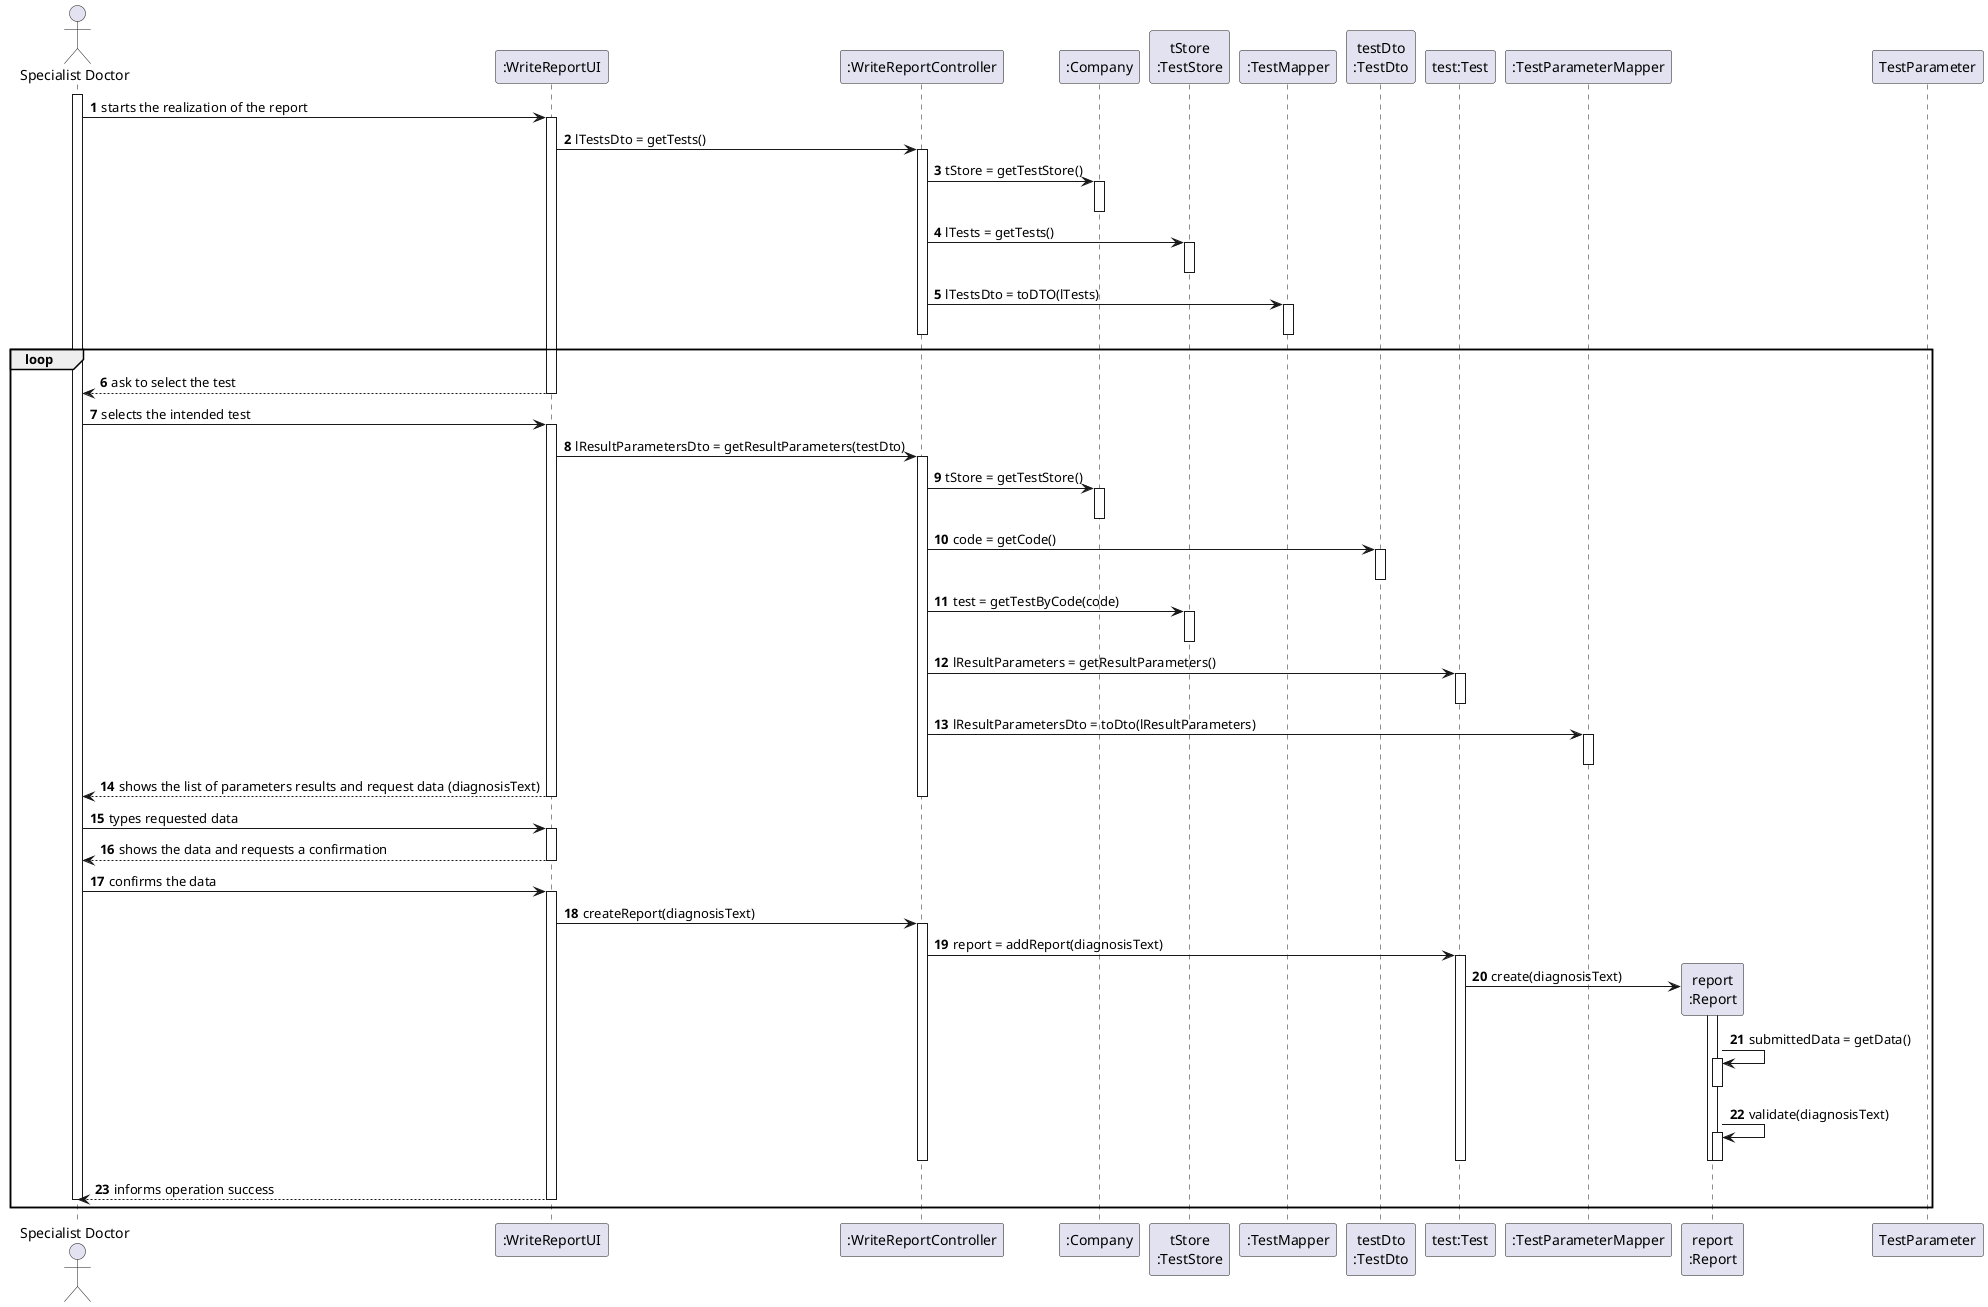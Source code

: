 @startuml
actor "Specialist Doctor" as SD
participant ":WriteReportUI" as Interface
participant ":WriteReportController" as Controller
participant ":Company" as Company
participant "tStore\n:TestStore" as tStore
participant ":TestMapper" as TestMapper
participant "testDto\n:TestDto" as TestDto
participant "test:Test" as Test
participant ":TestParameterMapper" as RLmapper
participant "report\n:Report" as Report
participant "TestParameter" as TestParameter

autonumber

activate SD
SD -> Interface: starts the realization of the report
activate Interface
Interface -> Controller: lTestsDto = getTests()
activate Controller
Controller -> Company: tStore = getTestStore()
activate Company
deactivate Company
Controller -> tStore: lTests = getTests()
activate tStore
deactivate tStore
Controller -> TestMapper: lTestsDto = toDTO(lTests)
activate TestMapper
deactivate TestMapper
deactivate Controller
loop
Interface --> SD: ask to select the test
deactivate Interface
SD -> Interface: selects the intended test
activate Interface
Interface -> Controller: lResultParametersDto = getResultParameters(testDto)
activate Controller
Controller -> Company: tStore = getTestStore()
activate Company
deactivate Company
Controller -> TestDto: code = getCode()
activate TestDto
deactivate TestDto
Controller -> tStore: test = getTestByCode(code)
activate tStore
deactivate tStore
Controller -> Test: lResultParameters = getResultParameters()
activate Test
deactivate Test
Controller -> RLmapper: lResultParametersDto = toDto(lResultParameters)
activate RLmapper
deactivate RLmapper
Interface --> SD: shows the list of parameters results and request data (diagnosisText)
deactivate Controller
deactivate Interface
SD -> Interface: types requested data
activate Interface
Interface --> SD: shows the data and requests a confirmation
deactivate Interface
SD -> Interface: confirms the data
activate Interface
Interface -> Controller: createReport(diagnosisText)
activate Controller
Controller -> Test: report = addReport(diagnosisText)
activate Test
Test -> Report**: create(diagnosisText)
activate Report
Report -> Report: submittedData = getData()
activate Report
deactivate Report
Report -> Report: validate(diagnosisText)
activate Report
deactivate Report
deactivate Report
deactivate Test
deactivate Controller
Interface --> SD: informs operation success
deactivate Interface
deactivate SD
end

@enduml